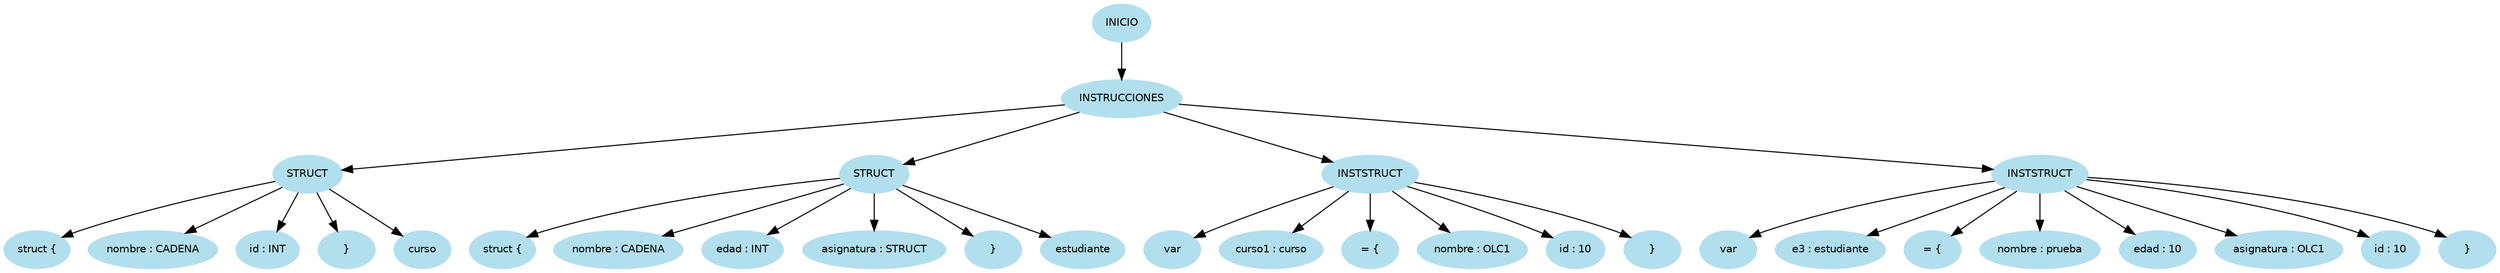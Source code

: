 digraph arbolAST{
node [shape=oval, style=filled, color=lightblue2, fontname=Helvetica, fontsize=10];
edge [fontname=Helvetica, fontsize=10];
n0[label="INICIO"];
n1[label="INSTRUCCIONES"];
n0 -> n1;
n2[label="STRUCT"];
n1 -> n2;
n3[label="struct {"];
n2 -> n3;
n4[label="nombre : CADENA"];
n2 -> n4;
n5[label="id : INT"];
n2 -> n5;
n6[label="}"];
n2 -> n6;
n7[label="curso"];
n2 -> n7;
n8[label="STRUCT"];
n1 -> n8;
n9[label="struct {"];
n8 -> n9;
n10[label="nombre : CADENA"];
n8 -> n10;
n11[label="edad : INT"];
n8 -> n11;
n12[label="asignatura : STRUCT"];
n8 -> n12;
n13[label="}"];
n8 -> n13;
n14[label="estudiante"];
n8 -> n14;
n15[label="INSTSTRUCT"];
n1 -> n15;
n16[label="var"];
n15 -> n16;
n17[label="curso1 : curso"];
n15 -> n17;
n18[label="= {"];
n15 -> n18;
n19[label="nombre : OLC1"];
n15 -> n19;
n20[label="id : 10"];
n15 -> n20;
n21[label="}"];
n15 -> n21;
n22[label="INSTSTRUCT"];
n1 -> n22;
n23[label="var"];
n22 -> n23;
n24[label="e3 : estudiante"];
n22 -> n24;
n25[label="= {"];
n22 -> n25;
n26[label="nombre : prueba"];
n22 -> n26;
n27[label="edad : 10"];
n22 -> n27;
n28[label="asignatura : OLC1"];
n22 -> n28;
n29[label="id : 10"];
n22 -> n29;
n30[label="}"];
n22 -> n30;
}